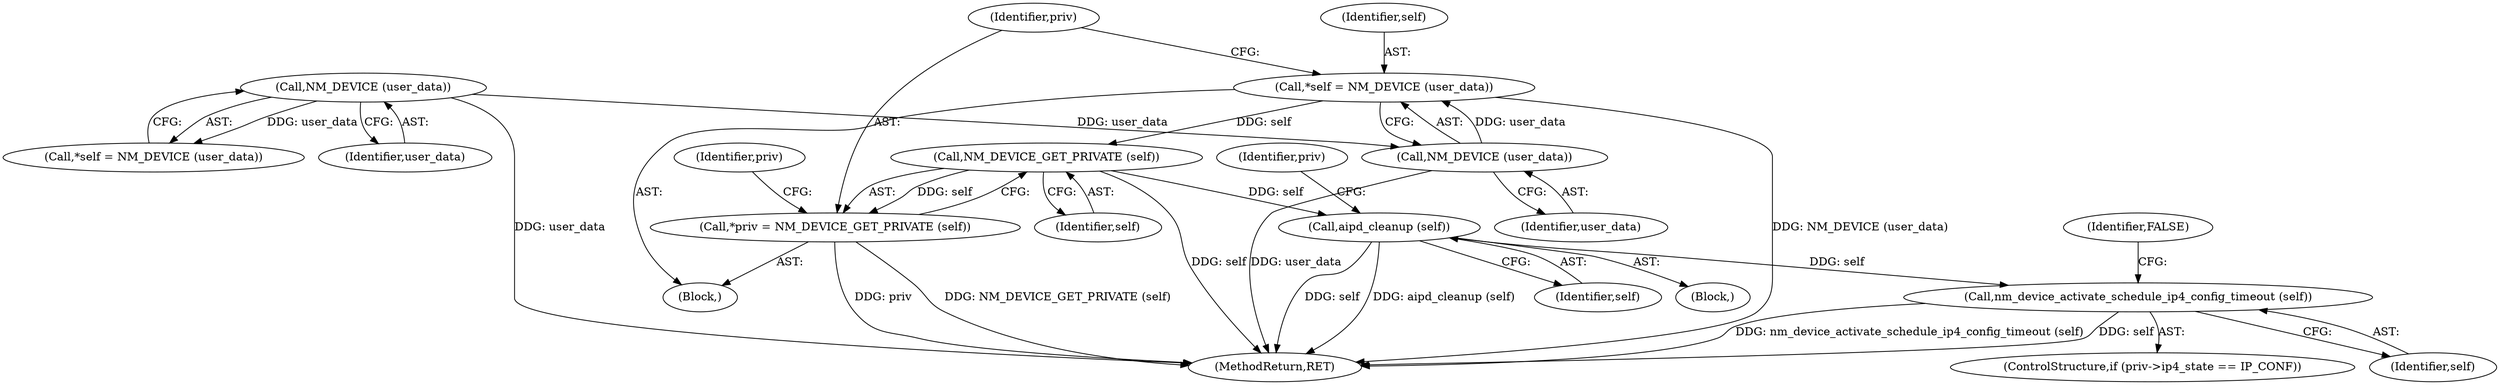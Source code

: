 digraph "0_NetworkManager_d5fc88e573fa58b93034b04d35a2454f5d28cad9@pointer" {
"1004272" [label="(Call,*self = NM_DEVICE (user_data))"];
"1004274" [label="(Call,NM_DEVICE (user_data))"];
"1004204" [label="(Call,NM_DEVICE (user_data))"];
"1004279" [label="(Call,NM_DEVICE_GET_PRIVATE (self))"];
"1004277" [label="(Call,*priv = NM_DEVICE_GET_PRIVATE (self))"];
"1004294" [label="(Call,aipd_cleanup (self))"];
"1004302" [label="(Call,nm_device_activate_schedule_ip4_config_timeout (self))"];
"1004278" [label="(Identifier,priv)"];
"1004299" [label="(Identifier,priv)"];
"1004277" [label="(Call,*priv = NM_DEVICE_GET_PRIVATE (self))"];
"1004302" [label="(Call,nm_device_activate_schedule_ip4_config_timeout (self))"];
"1004294" [label="(Call,aipd_cleanup (self))"];
"1004273" [label="(Identifier,self)"];
"1004202" [label="(Call,*self = NM_DEVICE (user_data))"];
"1004272" [label="(Call,*self = NM_DEVICE (user_data))"];
"1004305" [label="(Identifier,FALSE)"];
"1004279" [label="(Call,NM_DEVICE_GET_PRIVATE (self))"];
"1004275" [label="(Identifier,user_data)"];
"1004283" [label="(Identifier,priv)"];
"1004303" [label="(Identifier,self)"];
"1004270" [label="(Block,)"];
"1004296" [label="(ControlStructure,if (priv->ip4_state == IP_CONF))"];
"1004274" [label="(Call,NM_DEVICE (user_data))"];
"1004204" [label="(Call,NM_DEVICE (user_data))"];
"1004205" [label="(Identifier,user_data)"];
"1004280" [label="(Identifier,self)"];
"1004285" [label="(Block,)"];
"1007368" [label="(MethodReturn,RET)"];
"1004295" [label="(Identifier,self)"];
"1004272" -> "1004270"  [label="AST: "];
"1004272" -> "1004274"  [label="CFG: "];
"1004273" -> "1004272"  [label="AST: "];
"1004274" -> "1004272"  [label="AST: "];
"1004278" -> "1004272"  [label="CFG: "];
"1004272" -> "1007368"  [label="DDG: NM_DEVICE (user_data)"];
"1004274" -> "1004272"  [label="DDG: user_data"];
"1004272" -> "1004279"  [label="DDG: self"];
"1004274" -> "1004275"  [label="CFG: "];
"1004275" -> "1004274"  [label="AST: "];
"1004274" -> "1007368"  [label="DDG: user_data"];
"1004204" -> "1004274"  [label="DDG: user_data"];
"1004204" -> "1004202"  [label="AST: "];
"1004204" -> "1004205"  [label="CFG: "];
"1004205" -> "1004204"  [label="AST: "];
"1004202" -> "1004204"  [label="CFG: "];
"1004204" -> "1007368"  [label="DDG: user_data"];
"1004204" -> "1004202"  [label="DDG: user_data"];
"1004279" -> "1004277"  [label="AST: "];
"1004279" -> "1004280"  [label="CFG: "];
"1004280" -> "1004279"  [label="AST: "];
"1004277" -> "1004279"  [label="CFG: "];
"1004279" -> "1007368"  [label="DDG: self"];
"1004279" -> "1004277"  [label="DDG: self"];
"1004279" -> "1004294"  [label="DDG: self"];
"1004277" -> "1004270"  [label="AST: "];
"1004278" -> "1004277"  [label="AST: "];
"1004283" -> "1004277"  [label="CFG: "];
"1004277" -> "1007368"  [label="DDG: priv"];
"1004277" -> "1007368"  [label="DDG: NM_DEVICE_GET_PRIVATE (self)"];
"1004294" -> "1004285"  [label="AST: "];
"1004294" -> "1004295"  [label="CFG: "];
"1004295" -> "1004294"  [label="AST: "];
"1004299" -> "1004294"  [label="CFG: "];
"1004294" -> "1007368"  [label="DDG: self"];
"1004294" -> "1007368"  [label="DDG: aipd_cleanup (self)"];
"1004294" -> "1004302"  [label="DDG: self"];
"1004302" -> "1004296"  [label="AST: "];
"1004302" -> "1004303"  [label="CFG: "];
"1004303" -> "1004302"  [label="AST: "];
"1004305" -> "1004302"  [label="CFG: "];
"1004302" -> "1007368"  [label="DDG: nm_device_activate_schedule_ip4_config_timeout (self)"];
"1004302" -> "1007368"  [label="DDG: self"];
}
